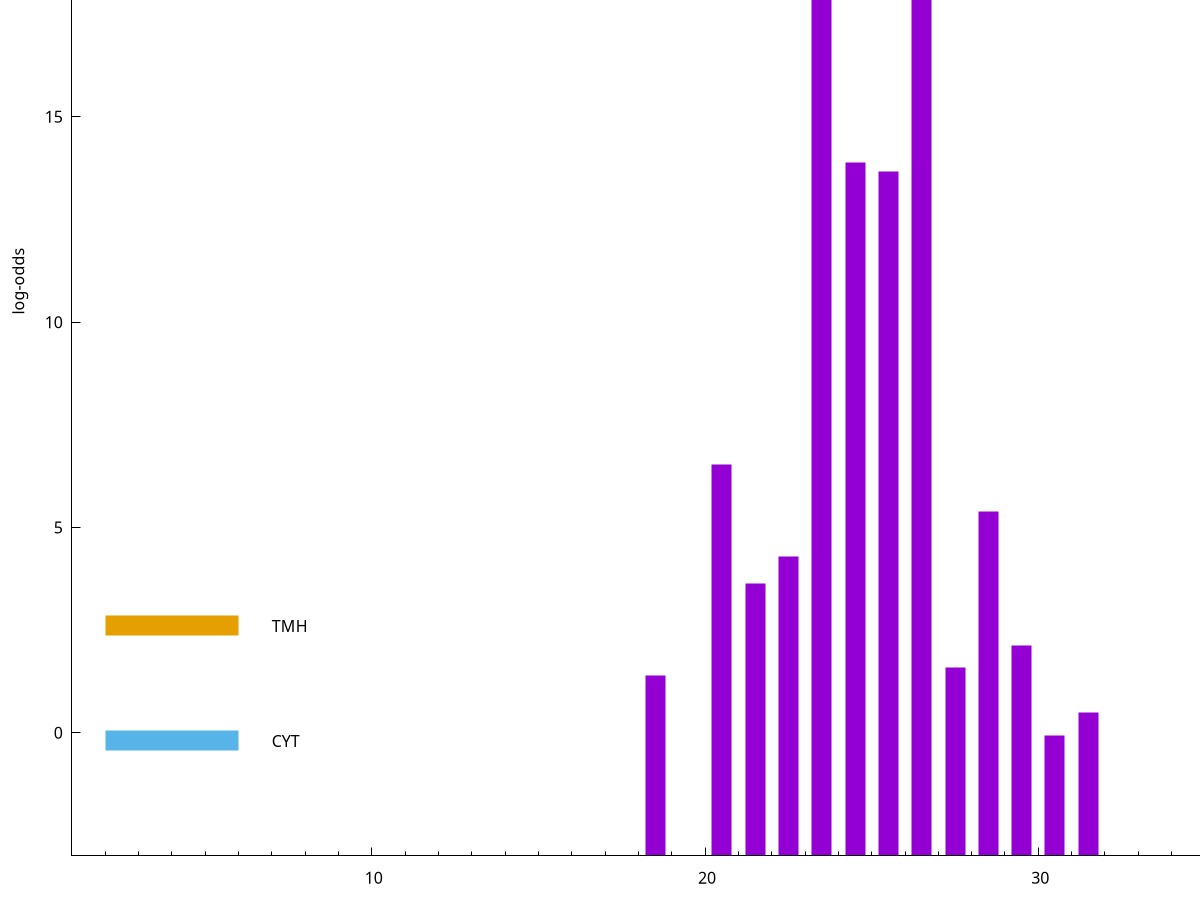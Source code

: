 set title "LipoP predictions for SRR4017833.gff"
set size 2., 1.4
set xrange [1:70] 
set mxtics 10
set yrange [-3:25]
set y2range [0:28]
set ylabel "log-odds"
set term postscript eps color solid "Helvetica" 30
set output "SRR4017833.gff205.eps"
set arrow from 2,21.0321 to 6,21.0321 nohead lt 1 lw 20
set label "SpI" at 7,21.0321
set arrow from 2,2.601 to 6,2.601 nohead lt 4 lw 20
set label "TMH" at 7,2.601
set arrow from 2,-0.200913 to 6,-0.200913 nohead lt 3 lw 20
set label "CYT" at 7,-0.200913
set arrow from 2,21.0321 to 6,21.0321 nohead lt 1 lw 20
set label "SpI" at 7,21.0321
# NOTE: The scores below are the log-odds scores with the threshold
# NOTE: subtracted (a hack to make gnuplot make the histogram all
# NOTE: look nice).
plot "-" axes x1y2 title "" with impulses lt 1 lw 20
26.500000 23.466300
23.500000 22.348100
24.500000 16.881100
25.500000 16.677200
20.500000 9.543270
28.500000 8.388890
22.500000 7.295040
21.500000 6.644690
29.500000 5.128370
27.500000 4.599280
18.500000 4.404020
31.500000 3.489740
30.500000 2.922604
e
exit
